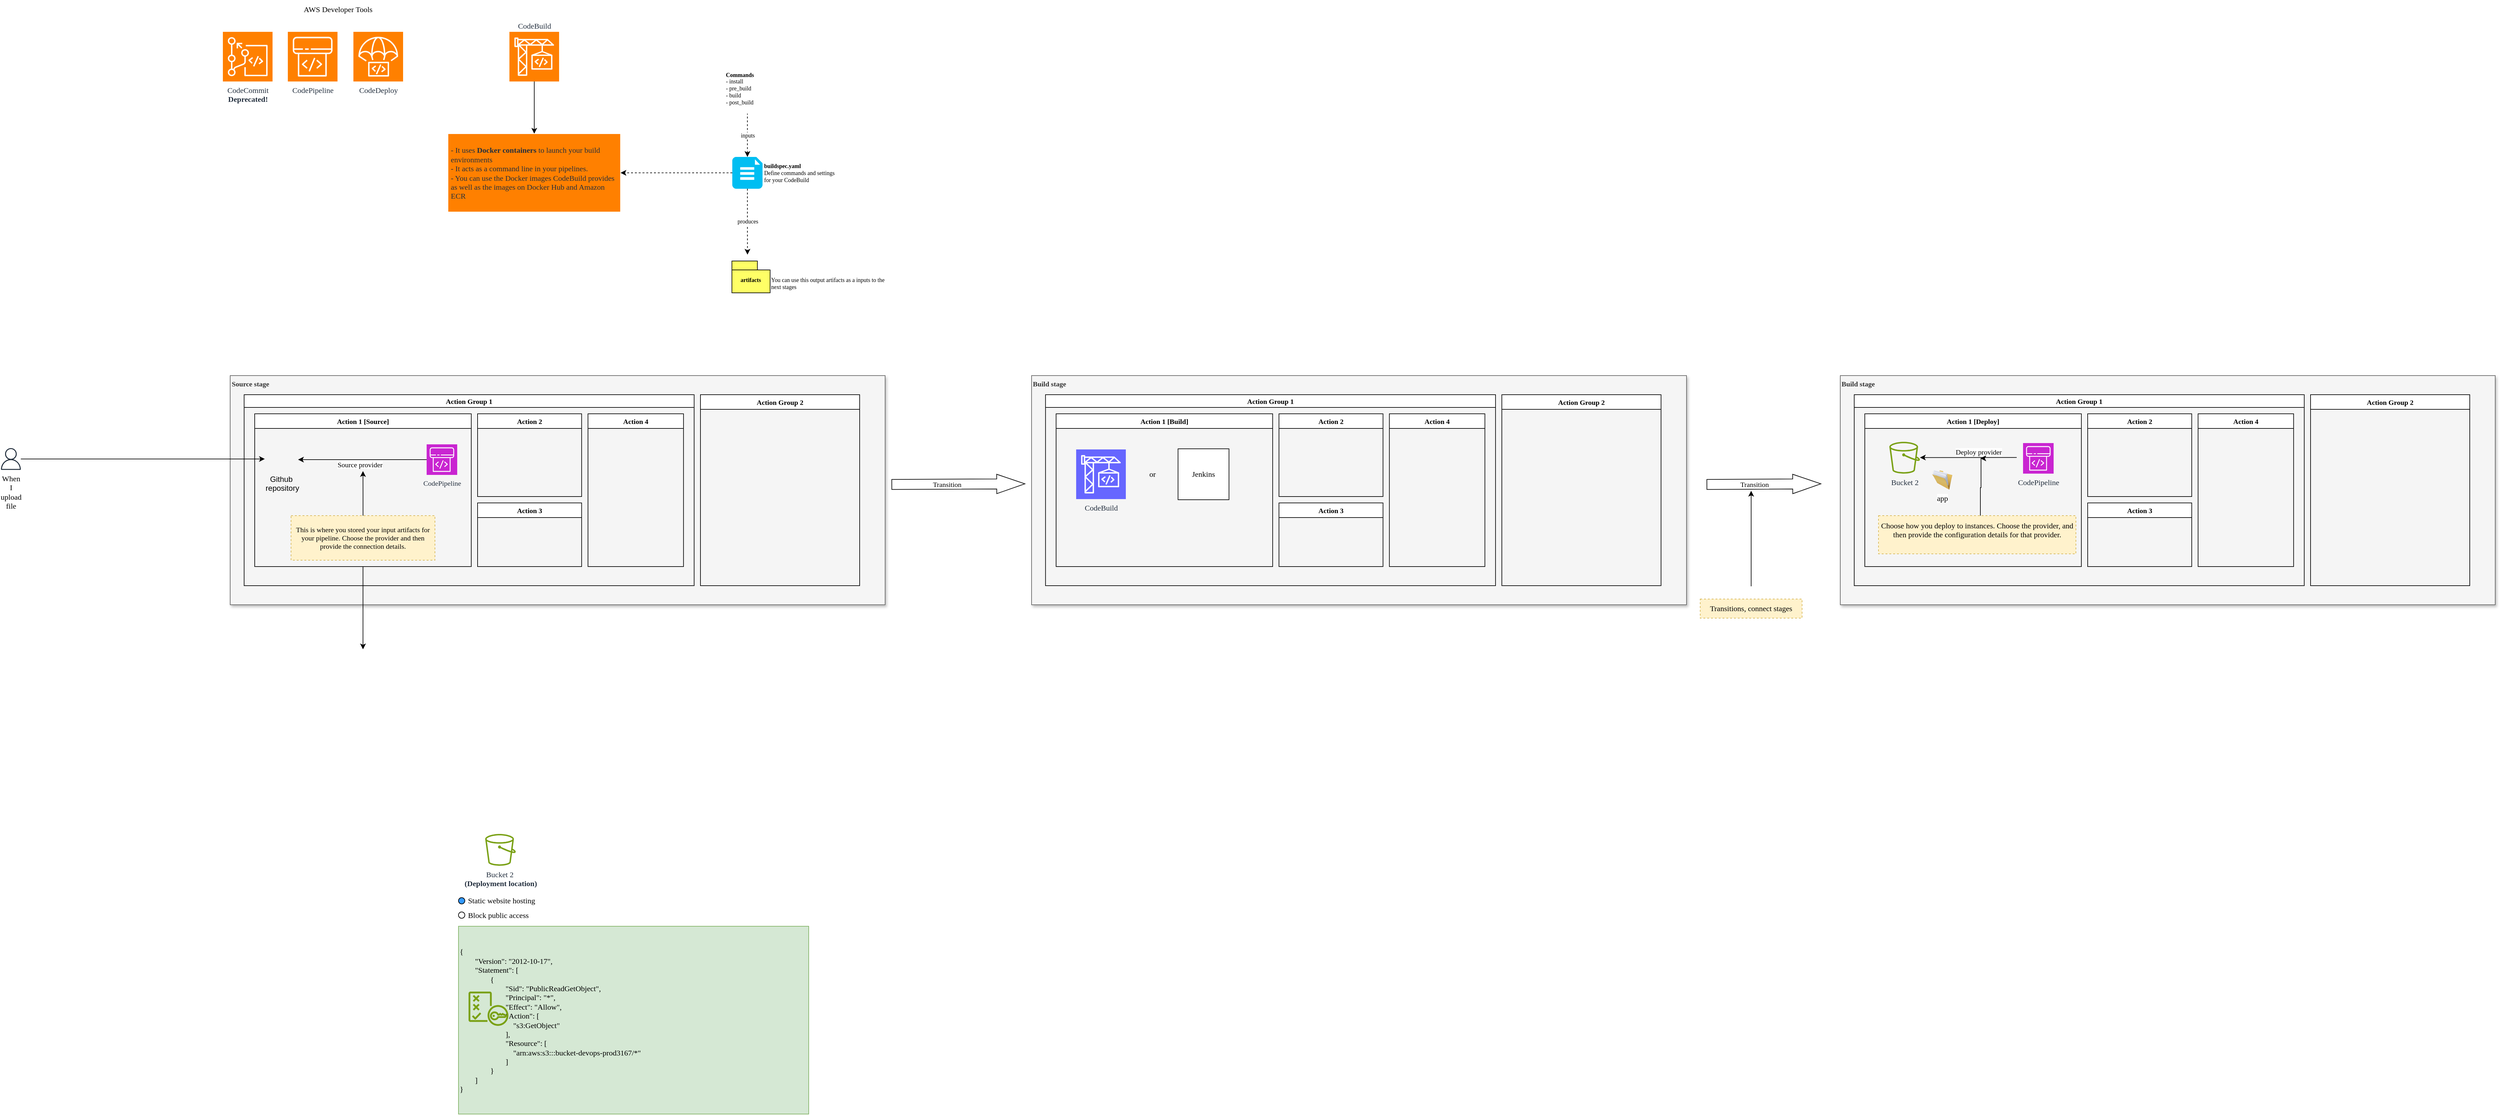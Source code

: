 <mxfile version="24.7.13">
  <diagram name="Page-1" id="1NvH-y7TEMCyPQ8jifrG">
    <mxGraphModel dx="1895" dy="2133" grid="1" gridSize="10" guides="1" tooltips="1" connect="1" arrows="1" fold="1" page="1" pageScale="1" pageWidth="850" pageHeight="1100" math="0" shadow="0">
      <root>
        <mxCell id="0" />
        <mxCell id="1" parent="0" />
        <mxCell id="BULDakXjqyvBfwC28KaT-1" value="&lt;b style=&quot;font-size: 11px;&quot;&gt;Source stage&lt;/b&gt;" style="rounded=0;whiteSpace=wrap;html=1;fillColor=#f5f5f5;verticalAlign=top;align=left;shadow=1;fontColor=#333333;strokeColor=#666666;fontFamily=Roboto Mono;fontSource=https%3A%2F%2Ffonts.googleapis.com%2Fcss%3Ffamily%3DRoboto%2BMono;fontSize=11;" vertex="1" parent="1">
          <mxGeometry x="211.5" y="-370" width="1028.5" height="360" as="geometry" />
        </mxCell>
        <mxCell id="BULDakXjqyvBfwC28KaT-3" value="Bucket 2&amp;nbsp;&lt;div&gt;&lt;b&gt;(Deployment location)&lt;/b&gt;&lt;/div&gt;" style="sketch=0;outlineConnect=0;fontColor=#232F3E;gradientColor=none;fillColor=#7AA116;strokeColor=none;dashed=0;verticalLabelPosition=bottom;verticalAlign=top;align=center;html=1;fontSize=12;fontStyle=0;aspect=fixed;pointerEvents=1;shape=mxgraph.aws4.bucket;fontFamily=Roboto Mono;fontSource=https%3A%2F%2Ffonts.googleapis.com%2Fcss%3Ffamily%3DRoboto%2BMono;" vertex="1" parent="1">
          <mxGeometry x="611.92" y="350" width="48.08" height="50" as="geometry" />
        </mxCell>
        <mxCell id="BULDakXjqyvBfwC28KaT-4" value="" style="group;fontFamily=Roboto Mono;fontSource=https%3A%2F%2Ffonts.googleapis.com%2Fcss%3Ffamily%3DRoboto%2BMono;" vertex="1" connectable="0" parent="1">
          <mxGeometry x="570" y="495" width="550" height="295" as="geometry" />
        </mxCell>
        <mxCell id="BULDakXjqyvBfwC28KaT-5" value="&lt;div&gt;{&lt;/div&gt;&lt;div&gt;&lt;span style=&quot;white-space: normal;&quot;&gt;&lt;span style=&quot;white-space:pre&quot;&gt;&#x9;&lt;/span&gt;&quot;Version&quot;: &quot;2012-10-17&quot;,&lt;/span&gt;&lt;/div&gt;&lt;div&gt;&lt;span style=&quot;white-space: normal;&quot;&gt;&lt;span style=&quot;white-space:pre&quot;&gt;&#x9;&lt;/span&gt;&quot;Statement&quot;: [&lt;/span&gt;&lt;/div&gt;&lt;div&gt;&lt;span style=&quot;white-space: normal;&quot;&gt;&lt;span style=&quot;white-space:pre&quot;&gt;&#x9;&#x9;&lt;/span&gt;{&lt;/span&gt;&lt;/div&gt;&lt;div&gt;&lt;span style=&quot;white-space: normal;&quot;&gt;&lt;span style=&quot;white-space:pre&quot;&gt;&#x9;&#x9;&#x9;&lt;/span&gt;&quot;Sid&quot;: &quot;PublicReadGetObject&quot;,&lt;/span&gt;&lt;/div&gt;&lt;div&gt;&lt;span style=&quot;white-space: normal;&quot;&gt;&lt;span style=&quot;white-space:pre&quot;&gt;&#x9;&#x9;&#x9;&lt;/span&gt;&quot;Principal&quot;: &quot;*&quot;,&lt;/span&gt;&lt;/div&gt;&lt;div&gt;&lt;span style=&quot;white-space: normal;&quot;&gt;&lt;span style=&quot;white-space:pre&quot;&gt;&#x9;&#x9;&#x9;&lt;/span&gt;&quot;Effect&quot;: &quot;Allow&quot;,&lt;/span&gt;&lt;/div&gt;&lt;div&gt;&lt;span style=&quot;white-space: normal;&quot;&gt;&lt;span style=&quot;white-space:pre&quot;&gt;&#x9;&#x9;&#x9;&lt;/span&gt;&quot;Action&quot;: [&lt;/span&gt;&lt;/div&gt;&lt;div&gt;&lt;span style=&quot;white-space: normal;&quot;&gt;&lt;span style=&quot;white-space:pre&quot;&gt;&#x9;&#x9;&#x9;&lt;/span&gt;&amp;nbsp; &amp;nbsp; &quot;s3:GetObject&quot;&lt;/span&gt;&lt;/div&gt;&lt;div&gt;&lt;span style=&quot;white-space: normal;&quot;&gt;&lt;span style=&quot;white-space:pre&quot;&gt;&#x9;&#x9;&#x9;&lt;/span&gt;],&lt;/span&gt;&lt;/div&gt;&lt;div&gt;&lt;span style=&quot;white-space: normal;&quot;&gt;&lt;span style=&quot;white-space:pre&quot;&gt;&#x9;&#x9;&#x9;&lt;/span&gt;&quot;Resource&quot;: [&lt;/span&gt;&lt;/div&gt;&lt;div&gt;&lt;span style=&quot;white-space: normal;&quot;&gt;&lt;span style=&quot;white-space:pre&quot;&gt;&#x9;&#x9;&#x9;&lt;/span&gt;&amp;nbsp; &amp;nbsp; &quot;arn:aws:s3:::bucket-devops-prod3167/*&quot;&lt;/span&gt;&lt;/div&gt;&lt;div&gt;&lt;span style=&quot;white-space: normal;&quot;&gt;&lt;span style=&quot;white-space:pre&quot;&gt;&#x9;&#x9;&#x9;&lt;/span&gt;]&lt;/span&gt;&lt;/div&gt;&lt;div&gt;&lt;span style=&quot;white-space: normal;&quot;&gt;&lt;span style=&quot;white-space:pre&quot;&gt;&#x9;&#x9;&lt;/span&gt;}&lt;/span&gt;&lt;/div&gt;&lt;div&gt;&lt;span style=&quot;white-space: normal;&quot;&gt;&lt;span style=&quot;white-space:pre&quot;&gt;&#x9;&lt;/span&gt;]&lt;/span&gt;&lt;/div&gt;&lt;div&gt;}&lt;/div&gt;" style="text;html=1;align=left;verticalAlign=middle;whiteSpace=wrap;rounded=0;fillColor=#d5e8d4;strokeColor=#82b366;fontFamily=Roboto Mono;fontSource=https%3A%2F%2Ffonts.googleapis.com%2Fcss%3Ffamily%3DRoboto%2BMono;" vertex="1" parent="BULDakXjqyvBfwC28KaT-4">
          <mxGeometry width="550" height="295" as="geometry" />
        </mxCell>
        <mxCell id="BULDakXjqyvBfwC28KaT-6" value="" style="sketch=0;outlineConnect=0;fontColor=#232F3E;gradientColor=none;fillColor=#7AA116;strokeColor=none;dashed=0;verticalLabelPosition=bottom;verticalAlign=top;align=center;html=1;fontSize=12;fontStyle=0;aspect=fixed;pointerEvents=1;shape=mxgraph.aws4.policy;fontFamily=Roboto Mono;fontSource=https%3A%2F%2Ffonts.googleapis.com%2Fcss%3Ffamily%3DRoboto%2BMono;" vertex="1" parent="BULDakXjqyvBfwC28KaT-4">
          <mxGeometry x="15.714" y="102.609" width="62.777" height="53.92" as="geometry" />
        </mxCell>
        <mxCell id="BULDakXjqyvBfwC28KaT-7" value="&lt;div&gt;&lt;br&gt;&lt;/div&gt;&lt;div&gt;Static website hosting&lt;/div&gt;&lt;div&gt;&lt;br&gt;&lt;/div&gt;" style="html=1;shadow=0;dashed=0;shape=mxgraph.bootstrap.radioButton2;labelPosition=right;verticalLabelPosition=middle;align=left;verticalAlign=middle;gradientColor=none;fillColor=#3399FF;checked=0;spacing=5;checkedFill=#0085FC;checkedStroke=#ffffff;fontFamily=Roboto Mono;fontSource=https%3A%2F%2Ffonts.googleapis.com%2Fcss%3Ffamily%3DRoboto%2BMono;" vertex="1" parent="1">
          <mxGeometry x="570" y="450" width="10" height="10" as="geometry" />
        </mxCell>
        <mxCell id="BULDakXjqyvBfwC28KaT-8" value="&lt;div&gt;&lt;br&gt;&lt;/div&gt;&lt;div&gt;&lt;div&gt;Block public&amp;nbsp;&lt;span style=&quot;background-color: initial;&quot;&gt;access&lt;/span&gt;&lt;/div&gt;&lt;/div&gt;&lt;div&gt;&lt;br&gt;&lt;/div&gt;" style="html=1;shadow=0;dashed=0;shape=mxgraph.bootstrap.radioButton2;labelPosition=right;verticalLabelPosition=middle;align=left;verticalAlign=middle;gradientColor=none;fillColor=#FFFFFF;checked=0;spacing=5;checkedFill=#0085FC;checkedStroke=#ffffff;fontFamily=Roboto Mono;fontSource=https%3A%2F%2Ffonts.googleapis.com%2Fcss%3Ffamily%3DRoboto%2BMono;" vertex="1" parent="1">
          <mxGeometry x="570" y="472.5" width="10" height="10" as="geometry" />
        </mxCell>
        <mxCell id="BULDakXjqyvBfwC28KaT-10" value="Transition" style="shape=flexArrow;endArrow=classic;html=1;rounded=0;endWidth=13.684;endSize=14.414;width=15.789;fontFamily=Roboto Mono;fontSource=https%3A%2F%2Ffonts.googleapis.com%2Fcss%3Ffamily%3DRoboto%2BMono;" edge="1" parent="1">
          <mxGeometry x="-0.167" width="50" height="50" relative="1" as="geometry">
            <mxPoint x="2530" y="-199" as="sourcePoint" />
            <mxPoint x="2710" y="-200" as="targetPoint" />
            <mxPoint as="offset" />
          </mxGeometry>
        </mxCell>
        <mxCell id="BULDakXjqyvBfwC28KaT-11" style="edgeStyle=orthogonalEdgeStyle;rounded=0;orthogonalLoop=1;jettySize=auto;html=1;fontFamily=Roboto Mono;fontSource=https%3A%2F%2Ffonts.googleapis.com%2Fcss%3Ffamily%3DRoboto%2BMono;" edge="1" parent="1">
          <mxGeometry relative="1" as="geometry">
            <mxPoint x="2600" y="-189" as="targetPoint" />
            <mxPoint x="2600" y="-39" as="sourcePoint" />
          </mxGeometry>
        </mxCell>
        <mxCell id="BULDakXjqyvBfwC28KaT-12" value="&lt;div&gt;Transitions, connect stages&lt;/div&gt;" style="text;html=1;align=center;verticalAlign=middle;whiteSpace=wrap;rounded=0;strokeColor=#d6b656;dashed=1;fillColor=#fff2cc;fontFamily=Roboto Mono;fontSource=https%3A%2F%2Ffonts.googleapis.com%2Fcss%3Ffamily%3DRoboto%2BMono;" vertex="1" parent="1">
          <mxGeometry x="2520" y="-19" width="160" height="30" as="geometry" />
        </mxCell>
        <mxCell id="BULDakXjqyvBfwC28KaT-13" style="edgeStyle=orthogonalEdgeStyle;rounded=0;orthogonalLoop=1;jettySize=auto;html=1;fontFamily=Roboto Mono;fontSource=https%3A%2F%2Ffonts.googleapis.com%2Fcss%3Ffamily%3DRoboto%2BMono;" edge="1" parent="1" source="BULDakXjqyvBfwC28KaT-14">
          <mxGeometry relative="1" as="geometry">
            <mxPoint x="265.886" y="-239.043" as="targetPoint" />
          </mxGeometry>
        </mxCell>
        <mxCell id="BULDakXjqyvBfwC28KaT-14" value="&lt;span style=&quot;color: rgb(0, 0, 0); text-wrap: wrap;&quot;&gt;When I upload file&lt;/span&gt;" style="sketch=0;outlineConnect=0;fontColor=#232F3E;gradientColor=none;fillColor=#232F3D;strokeColor=none;dashed=0;verticalLabelPosition=bottom;verticalAlign=top;align=center;html=1;fontSize=12;fontStyle=0;aspect=fixed;pointerEvents=1;shape=mxgraph.aws4.user;fontFamily=Roboto Mono;fontSource=https%3A%2F%2Ffonts.googleapis.com%2Fcss%3Ffamily%3DRoboto%2BMono;" vertex="1" parent="1">
          <mxGeometry x="-150" y="-256.12" width="34.25" height="34.25" as="geometry" />
        </mxCell>
        <mxCell id="BULDakXjqyvBfwC28KaT-15" value="Transition" style="shape=flexArrow;endArrow=classic;html=1;rounded=0;endWidth=13.684;endSize=14.414;width=15.789;fontFamily=Roboto Mono;fontSource=https%3A%2F%2Ffonts.googleapis.com%2Fcss%3Ffamily%3DRoboto%2BMono;" edge="1" parent="1">
          <mxGeometry x="-0.167" width="50" height="50" relative="1" as="geometry">
            <mxPoint x="1250" y="-199" as="sourcePoint" />
            <mxPoint x="1460" y="-200" as="targetPoint" />
            <mxPoint as="offset" />
          </mxGeometry>
        </mxCell>
        <mxCell id="BULDakXjqyvBfwC28KaT-19" value="Action Group 1" style="swimlane;startSize=20;fontFamily=Roboto Mono;fontSource=https%3A%2F%2Ffonts.googleapis.com%2Fcss%3Ffamily%3DRoboto%2BMono;fontSize=11;" vertex="1" parent="1">
          <mxGeometry x="233.38" y="-340" width="706.7" height="300" as="geometry">
            <mxRectangle x="340" y="-110" width="50" height="40" as="alternateBounds" />
          </mxGeometry>
        </mxCell>
        <mxCell id="BULDakXjqyvBfwC28KaT-76" style="edgeStyle=orthogonalEdgeStyle;rounded=0;orthogonalLoop=1;jettySize=auto;html=1;" edge="1" parent="BULDakXjqyvBfwC28KaT-19" source="BULDakXjqyvBfwC28KaT-20">
          <mxGeometry relative="1" as="geometry">
            <mxPoint x="186.66" y="400" as="targetPoint" />
          </mxGeometry>
        </mxCell>
        <mxCell id="BULDakXjqyvBfwC28KaT-20" value="Action 1 [Source]" style="swimlane;startSize=23;fontFamily=Roboto Mono;fontSource=https%3A%2F%2Ffonts.googleapis.com%2Fcss%3Ffamily%3DRoboto%2BMono;fontSize=11;" vertex="1" parent="BULDakXjqyvBfwC28KaT-19">
          <mxGeometry x="16.62" y="30" width="340.08" height="240" as="geometry">
            <mxRectangle x="-170" y="-320" width="70" height="30" as="alternateBounds" />
          </mxGeometry>
        </mxCell>
        <mxCell id="BULDakXjqyvBfwC28KaT-22" value="CodePipeline" style="sketch=0;points=[[0,0,0],[0.25,0,0],[0.5,0,0],[0.75,0,0],[1,0,0],[0,1,0],[0.25,1,0],[0.5,1,0],[0.75,1,0],[1,1,0],[0,0.25,0],[0,0.5,0],[0,0.75,0],[1,0.25,0],[1,0.5,0],[1,0.75,0]];outlineConnect=0;fontColor=#232F3E;fillColor=#C925D1;strokeColor=#ffffff;dashed=0;verticalLabelPosition=bottom;verticalAlign=top;align=center;html=1;fontSize=11;fontStyle=0;aspect=fixed;shape=mxgraph.aws4.resourceIcon;resIcon=mxgraph.aws4.codepipeline;fontFamily=Roboto Mono;fontSource=https%3A%2F%2Ffonts.googleapis.com%2Fcss%3Ffamily%3DRoboto%2BMono;" vertex="1" parent="BULDakXjqyvBfwC28KaT-20">
          <mxGeometry x="270" y="48" width="48" height="48" as="geometry" />
        </mxCell>
        <mxCell id="BULDakXjqyvBfwC28KaT-23" value="Source provider" style="edgeStyle=orthogonalEdgeStyle;rounded=0;orthogonalLoop=1;jettySize=auto;html=1;exitX=0;exitY=0.5;exitDx=0;exitDy=0;exitPerimeter=0;fontFamily=Roboto Mono;fontSource=https%3A%2F%2Ffonts.googleapis.com%2Fcss%3Ffamily%3DRoboto%2BMono;fontSize=11;" edge="1" parent="BULDakXjqyvBfwC28KaT-20" source="BULDakXjqyvBfwC28KaT-22">
          <mxGeometry x="0.035" y="7" relative="1" as="geometry">
            <mxPoint x="68.08" y="72" as="targetPoint" />
            <mxPoint x="258.08" y="72" as="sourcePoint" />
            <mxPoint y="1" as="offset" />
          </mxGeometry>
        </mxCell>
        <mxCell id="BULDakXjqyvBfwC28KaT-24" style="edgeStyle=orthogonalEdgeStyle;rounded=0;orthogonalLoop=1;jettySize=auto;html=1;fontFamily=Roboto Mono;fontSource=https%3A%2F%2Ffonts.googleapis.com%2Fcss%3Ffamily%3DRoboto%2BMono;fontSize=11;" edge="1" parent="BULDakXjqyvBfwC28KaT-20" source="BULDakXjqyvBfwC28KaT-25">
          <mxGeometry relative="1" as="geometry">
            <mxPoint x="170" y="90" as="targetPoint" />
          </mxGeometry>
        </mxCell>
        <mxCell id="BULDakXjqyvBfwC28KaT-25" value="This is where you stored your input artifacts for your pipeline. Choose the provider and then provide the connection details." style="text;html=1;align=center;verticalAlign=middle;whiteSpace=wrap;rounded=0;strokeColor=#d6b656;dashed=1;fillColor=#fff2cc;fontFamily=Roboto Mono;fontSource=https%3A%2F%2Ffonts.googleapis.com%2Fcss%3Ffamily%3DRoboto%2BMono;fontSize=11;" vertex="1" parent="BULDakXjqyvBfwC28KaT-20">
          <mxGeometry x="57.06" y="160" width="225.96" height="70" as="geometry" />
        </mxCell>
        <mxCell id="BULDakXjqyvBfwC28KaT-26" value="Action 2" style="swimlane;startSize=23;fontFamily=Roboto Mono;fontSource=https%3A%2F%2Ffonts.googleapis.com%2Fcss%3Ffamily%3DRoboto%2BMono;fontSize=11;" vertex="1" parent="BULDakXjqyvBfwC28KaT-19">
          <mxGeometry x="366.62" y="30" width="163.38" height="130" as="geometry">
            <mxRectangle x="-170" y="-320" width="70" height="30" as="alternateBounds" />
          </mxGeometry>
        </mxCell>
        <mxCell id="BULDakXjqyvBfwC28KaT-27" value="Action 3" style="swimlane;startSize=23;fontFamily=Roboto Mono;fontSource=https%3A%2F%2Ffonts.googleapis.com%2Fcss%3Ffamily%3DRoboto%2BMono;fontSize=11;" vertex="1" parent="BULDakXjqyvBfwC28KaT-19">
          <mxGeometry x="366.62" y="170" width="163.38" height="100" as="geometry">
            <mxRectangle x="-170" y="-320" width="70" height="30" as="alternateBounds" />
          </mxGeometry>
        </mxCell>
        <mxCell id="BULDakXjqyvBfwC28KaT-28" value="Action 4" style="swimlane;startSize=23;fontFamily=Roboto Mono;fontSource=https%3A%2F%2Ffonts.googleapis.com%2Fcss%3Ffamily%3DRoboto%2BMono;fontSize=11;" vertex="1" parent="BULDakXjqyvBfwC28KaT-19">
          <mxGeometry x="540" y="30" width="150" height="240" as="geometry">
            <mxRectangle x="-170" y="-320" width="70" height="30" as="alternateBounds" />
          </mxGeometry>
        </mxCell>
        <mxCell id="BULDakXjqyvBfwC28KaT-29" value="Action Group 2" style="swimlane;startSize=23;fontFamily=Roboto Mono;fontSource=https%3A%2F%2Ffonts.googleapis.com%2Fcss%3Ffamily%3DRoboto%2BMono;fontSize=11;" vertex="1" parent="1">
          <mxGeometry x="950" y="-340" width="250" height="300" as="geometry" />
        </mxCell>
        <mxCell id="BULDakXjqyvBfwC28KaT-30" value="&lt;b style=&quot;font-size: 11px;&quot;&gt;Build stage&lt;/b&gt;" style="rounded=0;whiteSpace=wrap;html=1;fillColor=#f5f5f5;verticalAlign=top;align=left;shadow=1;fontColor=#333333;strokeColor=#666666;fontFamily=Roboto Mono;fontSource=https%3A%2F%2Ffonts.googleapis.com%2Fcss%3Ffamily%3DRoboto%2BMono;fontSize=11;" vertex="1" parent="1">
          <mxGeometry x="1470" y="-370" width="1028.5" height="360" as="geometry" />
        </mxCell>
        <mxCell id="BULDakXjqyvBfwC28KaT-31" value="Action Group 1" style="swimlane;startSize=20;fontFamily=Roboto Mono;fontSource=https%3A%2F%2Ffonts.googleapis.com%2Fcss%3Ffamily%3DRoboto%2BMono;fontSize=11;" vertex="1" parent="1">
          <mxGeometry x="1491.88" y="-340" width="706.7" height="300" as="geometry">
            <mxRectangle x="340" y="-110" width="50" height="40" as="alternateBounds" />
          </mxGeometry>
        </mxCell>
        <mxCell id="BULDakXjqyvBfwC28KaT-32" value="Action 1 [Build]" style="swimlane;startSize=23;fontFamily=Roboto Mono;fontSource=https%3A%2F%2Ffonts.googleapis.com%2Fcss%3Ffamily%3DRoboto%2BMono;fontSize=11;" vertex="1" parent="BULDakXjqyvBfwC28KaT-31">
          <mxGeometry x="16.62" y="30" width="340.08" height="240" as="geometry">
            <mxRectangle x="-170" y="-320" width="70" height="30" as="alternateBounds" />
          </mxGeometry>
        </mxCell>
        <mxCell id="BULDakXjqyvBfwC28KaT-33" value="CodeBuild" style="sketch=0;points=[[0,0,0],[0.25,0,0],[0.5,0,0],[0.75,0,0],[1,0,0],[0,1,0],[0.25,1,0],[0.5,1,0],[0.75,1,0],[1,1,0],[0,0.25,0],[0,0.5,0],[0,0.75,0],[1,0.25,0],[1,0.5,0],[1,0.75,0]];outlineConnect=0;fontColor=#232F3E;fillColor=#6666FF;strokeColor=#ffffff;dashed=0;verticalLabelPosition=bottom;verticalAlign=top;align=center;html=1;fontSize=12;fontStyle=0;aspect=fixed;shape=mxgraph.aws4.resourceIcon;resIcon=mxgraph.aws4.codebuild;fontFamily=Roboto Mono;fontSource=https%3A%2F%2Ffonts.googleapis.com%2Fcss%3Ffamily%3DRoboto%2BMono;" vertex="1" parent="BULDakXjqyvBfwC28KaT-32">
          <mxGeometry x="31.5" y="56" width="78" height="78" as="geometry" />
        </mxCell>
        <mxCell id="BULDakXjqyvBfwC28KaT-34" value="or" style="text;html=1;align=center;verticalAlign=middle;whiteSpace=wrap;rounded=0;fontFamily=Roboto Mono;fontSource=https%3A%2F%2Ffonts.googleapis.com%2Fcss%3Ffamily%3DRoboto%2BMono;" vertex="1" parent="BULDakXjqyvBfwC28KaT-32">
          <mxGeometry x="121.5" y="80" width="60" height="30" as="geometry" />
        </mxCell>
        <mxCell id="BULDakXjqyvBfwC28KaT-35" value="Jenkins" style="whiteSpace=wrap;html=1;aspect=fixed;fontFamily=Roboto Mono;fontSource=https%3A%2F%2Ffonts.googleapis.com%2Fcss%3Ffamily%3DRoboto%2BMono;" vertex="1" parent="BULDakXjqyvBfwC28KaT-32">
          <mxGeometry x="191.5" y="55" width="80" height="80" as="geometry" />
        </mxCell>
        <mxCell id="BULDakXjqyvBfwC28KaT-36" value="Action 2" style="swimlane;startSize=23;fontFamily=Roboto Mono;fontSource=https%3A%2F%2Ffonts.googleapis.com%2Fcss%3Ffamily%3DRoboto%2BMono;fontSize=11;" vertex="1" parent="BULDakXjqyvBfwC28KaT-31">
          <mxGeometry x="366.62" y="30" width="163.38" height="130" as="geometry">
            <mxRectangle x="-170" y="-320" width="70" height="30" as="alternateBounds" />
          </mxGeometry>
        </mxCell>
        <mxCell id="BULDakXjqyvBfwC28KaT-37" value="Action 3" style="swimlane;startSize=23;fontFamily=Roboto Mono;fontSource=https%3A%2F%2Ffonts.googleapis.com%2Fcss%3Ffamily%3DRoboto%2BMono;fontSize=11;" vertex="1" parent="BULDakXjqyvBfwC28KaT-31">
          <mxGeometry x="366.62" y="170" width="163.38" height="100" as="geometry">
            <mxRectangle x="-170" y="-320" width="70" height="30" as="alternateBounds" />
          </mxGeometry>
        </mxCell>
        <mxCell id="BULDakXjqyvBfwC28KaT-38" value="Action 4" style="swimlane;startSize=23;fontFamily=Roboto Mono;fontSource=https%3A%2F%2Ffonts.googleapis.com%2Fcss%3Ffamily%3DRoboto%2BMono;fontSize=11;" vertex="1" parent="BULDakXjqyvBfwC28KaT-31">
          <mxGeometry x="540" y="30" width="150" height="240" as="geometry">
            <mxRectangle x="-170" y="-320" width="70" height="30" as="alternateBounds" />
          </mxGeometry>
        </mxCell>
        <mxCell id="BULDakXjqyvBfwC28KaT-39" value="Action Group 2" style="swimlane;startSize=23;fontFamily=Roboto Mono;fontSource=https%3A%2F%2Ffonts.googleapis.com%2Fcss%3Ffamily%3DRoboto%2BMono;fontSize=11;" vertex="1" parent="1">
          <mxGeometry x="2208.5" y="-340" width="250" height="300" as="geometry" />
        </mxCell>
        <mxCell id="BULDakXjqyvBfwC28KaT-40" value="&lt;b style=&quot;font-size: 11px;&quot;&gt;Build stage&lt;/b&gt;" style="rounded=0;whiteSpace=wrap;html=1;fillColor=#f5f5f5;verticalAlign=top;align=left;shadow=1;fontColor=#333333;strokeColor=#666666;fontFamily=Roboto Mono;fontSource=https%3A%2F%2Ffonts.googleapis.com%2Fcss%3Ffamily%3DRoboto%2BMono;fontSize=11;" vertex="1" parent="1">
          <mxGeometry x="2740" y="-370" width="1028.5" height="360" as="geometry" />
        </mxCell>
        <mxCell id="BULDakXjqyvBfwC28KaT-41" value="Action Group 1" style="swimlane;startSize=20;fontFamily=Roboto Mono;fontSource=https%3A%2F%2Ffonts.googleapis.com%2Fcss%3Ffamily%3DRoboto%2BMono;fontSize=11;" vertex="1" parent="1">
          <mxGeometry x="2761.88" y="-340" width="706.7" height="300" as="geometry">
            <mxRectangle x="2761.88" y="-340" width="50" height="40" as="alternateBounds" />
          </mxGeometry>
        </mxCell>
        <mxCell id="BULDakXjqyvBfwC28KaT-42" value="Action 1 [Deploy]" style="swimlane;startSize=23;fontFamily=Roboto Mono;fontSource=https%3A%2F%2Ffonts.googleapis.com%2Fcss%3Ffamily%3DRoboto%2BMono;fontSize=11;" vertex="1" parent="BULDakXjqyvBfwC28KaT-41">
          <mxGeometry x="16.62" y="30" width="340.08" height="240" as="geometry">
            <mxRectangle x="16.62" y="30" width="70" height="30" as="alternateBounds" />
          </mxGeometry>
        </mxCell>
        <mxCell id="BULDakXjqyvBfwC28KaT-43" value="Action 2" style="swimlane;startSize=23;fontFamily=Roboto Mono;fontSource=https%3A%2F%2Ffonts.googleapis.com%2Fcss%3Ffamily%3DRoboto%2BMono;fontSize=11;" vertex="1" parent="BULDakXjqyvBfwC28KaT-41">
          <mxGeometry x="366.62" y="30" width="163.38" height="130" as="geometry">
            <mxRectangle x="-170" y="-320" width="70" height="30" as="alternateBounds" />
          </mxGeometry>
        </mxCell>
        <mxCell id="BULDakXjqyvBfwC28KaT-44" value="Action 3" style="swimlane;startSize=23;fontFamily=Roboto Mono;fontSource=https%3A%2F%2Ffonts.googleapis.com%2Fcss%3Ffamily%3DRoboto%2BMono;fontSize=11;" vertex="1" parent="BULDakXjqyvBfwC28KaT-41">
          <mxGeometry x="366.62" y="170" width="163.38" height="100" as="geometry">
            <mxRectangle x="-170" y="-320" width="70" height="30" as="alternateBounds" />
          </mxGeometry>
        </mxCell>
        <mxCell id="BULDakXjqyvBfwC28KaT-45" value="Action 4" style="swimlane;startSize=23;fontFamily=Roboto Mono;fontSource=https%3A%2F%2Ffonts.googleapis.com%2Fcss%3Ffamily%3DRoboto%2BMono;fontSize=11;" vertex="1" parent="BULDakXjqyvBfwC28KaT-41">
          <mxGeometry x="540" y="30" width="150" height="240" as="geometry">
            <mxRectangle x="-170" y="-320" width="70" height="30" as="alternateBounds" />
          </mxGeometry>
        </mxCell>
        <mxCell id="BULDakXjqyvBfwC28KaT-46" value="Action Group 2" style="swimlane;startSize=23;fontFamily=Roboto Mono;fontSource=https%3A%2F%2Ffonts.googleapis.com%2Fcss%3Ffamily%3DRoboto%2BMono;fontSize=11;" vertex="1" parent="1">
          <mxGeometry x="3478.5" y="-340" width="250" height="300" as="geometry" />
        </mxCell>
        <mxCell id="BULDakXjqyvBfwC28KaT-47" value="Deploy provider" style="edgeStyle=orthogonalEdgeStyle;rounded=0;orthogonalLoop=1;jettySize=auto;html=1;fontFamily=Roboto Mono;fontSource=https%3A%2F%2Ffonts.googleapis.com%2Fcss%3Ffamily%3DRoboto%2BMono;" edge="1" parent="1">
          <mxGeometry x="-0.21" y="-9" relative="1" as="geometry">
            <mxPoint x="3017.01" y="-241.34" as="sourcePoint" />
            <mxPoint x="2865.084" y="-241.306" as="targetPoint" />
            <mxPoint as="offset" />
          </mxGeometry>
        </mxCell>
        <mxCell id="BULDakXjqyvBfwC28KaT-48" value="CodePipeline" style="sketch=0;points=[[0,0,0],[0.25,0,0],[0.5,0,0],[0.75,0,0],[1,0,0],[0,1,0],[0.25,1,0],[0.5,1,0],[0.75,1,0],[1,1,0],[0,0.25,0],[0,0.5,0],[0,0.75,0],[1,0.25,0],[1,0.5,0],[1,0.75,0]];outlineConnect=0;fontColor=#232F3E;fillColor=#C925D1;strokeColor=#ffffff;dashed=0;verticalLabelPosition=bottom;verticalAlign=top;align=center;html=1;fontSize=12;fontStyle=0;aspect=fixed;shape=mxgraph.aws4.resourceIcon;resIcon=mxgraph.aws4.codepipeline;fontFamily=Roboto Mono;fontSource=https%3A%2F%2Ffonts.googleapis.com%2Fcss%3Ffamily%3DRoboto%2BMono;" vertex="1" parent="1">
          <mxGeometry x="3027" y="-264" width="48" height="48" as="geometry" />
        </mxCell>
        <mxCell id="BULDakXjqyvBfwC28KaT-49" style="edgeStyle=orthogonalEdgeStyle;rounded=0;orthogonalLoop=1;jettySize=auto;html=1;fontFamily=Roboto Mono;fontSource=https%3A%2F%2Ffonts.googleapis.com%2Fcss%3Ffamily%3DRoboto%2BMono;" edge="1" parent="1" source="BULDakXjqyvBfwC28KaT-50">
          <mxGeometry relative="1" as="geometry">
            <mxPoint x="2960" y="-240" as="targetPoint" />
            <Array as="points">
              <mxPoint x="2960" y="-194" />
              <mxPoint x="2961" y="-194" />
              <mxPoint x="2961" y="-240" />
            </Array>
          </mxGeometry>
        </mxCell>
        <mxCell id="BULDakXjqyvBfwC28KaT-50" value="&lt;div&gt;Choose how you deploy to instances. Choose the provider, and then provide the configuration details for that provider.&lt;/div&gt;&lt;div&gt;&lt;br&gt;&lt;/div&gt;" style="text;html=1;align=center;verticalAlign=middle;whiteSpace=wrap;rounded=0;strokeColor=#d6b656;dashed=1;fillColor=#fff2cc;fontFamily=Roboto Mono;fontSource=https%3A%2F%2Ffonts.googleapis.com%2Fcss%3Ffamily%3DRoboto%2BMono;" vertex="1" parent="1">
          <mxGeometry x="2800" y="-150" width="310" height="60" as="geometry" />
        </mxCell>
        <mxCell id="BULDakXjqyvBfwC28KaT-51" value="app" style="image;html=1;image=img/lib/clip_art/general/Full_Folder_128x128.png;fontFamily=Roboto Mono;fontSource=https%3A%2F%2Ffonts.googleapis.com%2Fcss%3Ffamily%3DRoboto%2BMono;" vertex="1" parent="1">
          <mxGeometry x="2880" y="-221.87" width="40" height="31" as="geometry" />
        </mxCell>
        <mxCell id="BULDakXjqyvBfwC28KaT-52" value="Bucket 2" style="sketch=0;outlineConnect=0;fontColor=#232F3E;gradientColor=none;fillColor=#7AA116;strokeColor=none;dashed=0;verticalLabelPosition=bottom;verticalAlign=top;align=center;html=1;fontSize=12;fontStyle=0;aspect=fixed;pointerEvents=1;shape=mxgraph.aws4.bucket;fontFamily=Roboto Mono;fontSource=https%3A%2F%2Ffonts.googleapis.com%2Fcss%3Ffamily%3DRoboto%2BMono;" vertex="1" parent="1">
          <mxGeometry x="2817" y="-266" width="48.08" height="50" as="geometry" />
        </mxCell>
        <mxCell id="BULDakXjqyvBfwC28KaT-61" value="" style="edgeStyle=orthogonalEdgeStyle;rounded=0;orthogonalLoop=1;jettySize=auto;html=1;" edge="1" parent="1" source="BULDakXjqyvBfwC28KaT-53" target="BULDakXjqyvBfwC28KaT-60">
          <mxGeometry relative="1" as="geometry" />
        </mxCell>
        <mxCell id="BULDakXjqyvBfwC28KaT-53" value="CodeBuild" style="sketch=0;points=[[0,0,0],[0.25,0,0],[0.5,0,0],[0.75,0,0],[1,0,0],[0,1,0],[0.25,1,0],[0.5,1,0],[0.75,1,0],[1,1,0],[0,0.25,0],[0,0.5,0],[0,0.75,0],[1,0.25,0],[1,0.5,0],[1,0.75,0]];outlineConnect=0;fontColor=#232F3E;fillColor=#FF8000;strokeColor=#ffffff;dashed=0;verticalLabelPosition=top;verticalAlign=bottom;align=center;html=1;fontSize=12;fontStyle=0;aspect=fixed;shape=mxgraph.aws4.resourceIcon;resIcon=mxgraph.aws4.codebuild;fontFamily=Roboto Mono;fontSource=https%3A%2F%2Ffonts.googleapis.com%2Fcss%3Ffamily%3DRoboto%2BMono;horizontal=1;labelPosition=center;" vertex="1" parent="1">
          <mxGeometry x="650" y="-910" width="78" height="78" as="geometry" />
        </mxCell>
        <mxCell id="BULDakXjqyvBfwC28KaT-54" value="CodeCommit&lt;div&gt;&lt;b&gt;Deprecated!&lt;/b&gt;&lt;/div&gt;" style="sketch=0;points=[[0,0,0],[0.25,0,0],[0.5,0,0],[0.75,0,0],[1,0,0],[0,1,0],[0.25,1,0],[0.5,1,0],[0.75,1,0],[1,1,0],[0,0.25,0],[0,0.5,0],[0,0.75,0],[1,0.25,0],[1,0.5,0],[1,0.75,0]];outlineConnect=0;fontColor=#232F3E;fillColor=#FF8000;strokeColor=#ffffff;dashed=0;verticalLabelPosition=bottom;verticalAlign=top;align=center;html=1;fontSize=12;fontStyle=0;aspect=fixed;shape=mxgraph.aws4.resourceIcon;resIcon=mxgraph.aws4.codecommit;fontFamily=Roboto Mono;fontSource=https%3A%2F%2Ffonts.googleapis.com%2Fcss%3Ffamily%3DRoboto%2BMono;" vertex="1" parent="1">
          <mxGeometry x="200" y="-910" width="78" height="78" as="geometry" />
        </mxCell>
        <mxCell id="BULDakXjqyvBfwC28KaT-55" value="CodeDeploy" style="sketch=0;points=[[0,0,0],[0.25,0,0],[0.5,0,0],[0.75,0,0],[1,0,0],[0,1,0],[0.25,1,0],[0.5,1,0],[0.75,1,0],[1,1,0],[0,0.25,0],[0,0.5,0],[0,0.75,0],[1,0.25,0],[1,0.5,0],[1,0.75,0]];outlineConnect=0;fontColor=#232F3E;fillColor=#FF8000;strokeColor=#ffffff;dashed=0;verticalLabelPosition=bottom;verticalAlign=top;align=center;html=1;fontSize=12;fontStyle=0;aspect=fixed;shape=mxgraph.aws4.resourceIcon;resIcon=mxgraph.aws4.codedeploy;fontFamily=Roboto Mono;fontSource=https%3A%2F%2Ffonts.googleapis.com%2Fcss%3Ffamily%3DRoboto%2BMono;" vertex="1" parent="1">
          <mxGeometry x="405" y="-910" width="78" height="78" as="geometry" />
        </mxCell>
        <mxCell id="BULDakXjqyvBfwC28KaT-56" value="CodePipeline" style="sketch=0;points=[[0,0,0],[0.25,0,0],[0.5,0,0],[0.75,0,0],[1,0,0],[0,1,0],[0.25,1,0],[0.5,1,0],[0.75,1,0],[1,1,0],[0,0.25,0],[0,0.5,0],[0,0.75,0],[1,0.25,0],[1,0.5,0],[1,0.75,0]];outlineConnect=0;fontColor=#232F3E;fillColor=#FF8000;strokeColor=#ffffff;dashed=0;verticalLabelPosition=bottom;verticalAlign=top;align=center;html=1;fontSize=12;fontStyle=0;aspect=fixed;shape=mxgraph.aws4.resourceIcon;resIcon=mxgraph.aws4.codepipeline;fontFamily=Roboto Mono;fontSource=https%3A%2F%2Ffonts.googleapis.com%2Fcss%3Ffamily%3DRoboto%2BMono;" vertex="1" parent="1">
          <mxGeometry x="302" y="-910" width="78" height="78" as="geometry" />
        </mxCell>
        <mxCell id="BULDakXjqyvBfwC28KaT-57" value="AWS Developer Tools" style="text;html=1;align=center;verticalAlign=middle;whiteSpace=wrap;rounded=0;fontFamily=Roboto Mono;fontSource=https%3A%2F%2Ffonts.googleapis.com%2Fcss%3Ffamily%3DRoboto%2BMono;" vertex="1" parent="1">
          <mxGeometry x="242" y="-960" width="278" height="30" as="geometry" />
        </mxCell>
        <mxCell id="BULDakXjqyvBfwC28KaT-60" value="&lt;div style=&quot;text-align: left;&quot;&gt;&lt;span style=&quot;background-color: initial;&quot;&gt;- It uses &lt;/span&gt;&lt;b style=&quot;background-color: initial;&quot;&gt;Docker containers &lt;/b&gt;&lt;span style=&quot;background-color: initial;&quot;&gt;to launch your build environments&lt;/span&gt;&lt;/div&gt;&lt;span style=&quot;background-color: initial;&quot;&gt;&lt;div style=&quot;text-align: left;&quot;&gt;&lt;span style=&quot;background-color: initial;&quot;&gt;- It acts as a command line in your pipelines.&lt;/span&gt;&lt;/div&gt;&lt;div style=&quot;text-align: left;&quot;&gt;&lt;span style=&quot;background-color: initial;&quot;&gt;- You can use the Docker images CodeBuild provides as well as the images on Docker Hub and Amazon ECR&amp;nbsp;&lt;/span&gt;&lt;/div&gt;&lt;/span&gt;" style="whiteSpace=wrap;html=1;fontFamily=Roboto Mono;verticalAlign=middle;fillColor=#FF8000;strokeColor=#ffffff;fontColor=#232F3E;sketch=0;dashed=0;fontStyle=0;fontSource=https%3A%2F%2Ffonts.googleapis.com%2Fcss%3Ffamily%3DRoboto%2BMono;align=center;labelPosition=center;verticalLabelPosition=middle;spacingTop=0;spacing=5;" vertex="1" parent="1">
          <mxGeometry x="553.5" y="-750" width="271" height="123" as="geometry" />
        </mxCell>
        <mxCell id="BULDakXjqyvBfwC28KaT-65" style="edgeStyle=orthogonalEdgeStyle;rounded=0;orthogonalLoop=1;jettySize=auto;html=1;entryX=1;entryY=0.5;entryDx=0;entryDy=0;dashed=1;" edge="1" parent="1" source="BULDakXjqyvBfwC28KaT-62" target="BULDakXjqyvBfwC28KaT-60">
          <mxGeometry relative="1" as="geometry" />
        </mxCell>
        <mxCell id="BULDakXjqyvBfwC28KaT-67" value="inputs" style="edgeStyle=orthogonalEdgeStyle;rounded=0;orthogonalLoop=1;jettySize=auto;html=1;dashed=1;startArrow=classic;startFill=1;endArrow=none;endFill=0;fontFamily=Roboto Mono;fontSource=https%3A%2F%2Ffonts.googleapis.com%2Fcss%3Ffamily%3DRoboto%2BMono;fontSize=9;" edge="1" parent="1" source="BULDakXjqyvBfwC28KaT-62" target="BULDakXjqyvBfwC28KaT-66">
          <mxGeometry relative="1" as="geometry" />
        </mxCell>
        <mxCell id="BULDakXjqyvBfwC28KaT-72" value="produces" style="edgeStyle=orthogonalEdgeStyle;rounded=0;orthogonalLoop=1;jettySize=auto;html=1;dashed=1;fontFamily=Roboto Mono;fontSource=https%3A%2F%2Ffonts.googleapis.com%2Fcss%3Ffamily%3DRoboto%2BMono;fontSize=9;" edge="1" parent="1" source="BULDakXjqyvBfwC28KaT-62">
          <mxGeometry relative="1" as="geometry">
            <mxPoint x="1023.842" y="-560" as="targetPoint" />
          </mxGeometry>
        </mxCell>
        <mxCell id="BULDakXjqyvBfwC28KaT-62" value="&lt;b style=&quot;font-size: 9px;&quot;&gt;buildspec.yaml&lt;/b&gt;&lt;div style=&quot;font-size: 9px;&quot;&gt;Define commands and settings&lt;/div&gt;&lt;div style=&quot;font-size: 9px;&quot;&gt;for your CodeBuild&lt;/div&gt;" style="verticalLabelPosition=middle;html=1;verticalAlign=middle;align=left;strokeColor=none;fillColor=#00BEF2;shape=mxgraph.azure.file_2;pointerEvents=1;labelPosition=right;fontFamily=Roboto Mono;fontSource=https%3A%2F%2Ffonts.googleapis.com%2Fcss%3Ffamily%3DRoboto%2BMono;fontSize=9;" vertex="1" parent="1">
          <mxGeometry x="1000" y="-713.5" width="47.5" height="50" as="geometry" />
        </mxCell>
        <mxCell id="BULDakXjqyvBfwC28KaT-66" value="&lt;div style=&quot;font-size: 9px;&quot;&gt;&lt;b style=&quot;font-size: 9px;&quot;&gt;Commands&lt;/b&gt;&lt;/div&gt;- install&lt;div style=&quot;font-size: 9px;&quot;&gt;- pre_build&lt;/div&gt;&lt;div style=&quot;font-size: 9px;&quot;&gt;- build&lt;/div&gt;&lt;div style=&quot;font-size: 9px;&quot;&gt;- post_build&lt;/div&gt;" style="text;html=1;align=left;verticalAlign=middle;whiteSpace=wrap;rounded=0;fontFamily=Roboto Mono;fontSource=https%3A%2F%2Ffonts.googleapis.com%2Fcss%3Ffamily%3DRoboto%2BMono;fontSize=9;" vertex="1" parent="1">
          <mxGeometry x="988.13" y="-860" width="71.25" height="78.5" as="geometry" />
        </mxCell>
        <mxCell id="BULDakXjqyvBfwC28KaT-68" value="artifacts" style="shape=folder;fontStyle=1;spacingTop=10;tabWidth=40;tabHeight=14;tabPosition=left;html=1;whiteSpace=wrap;fillColor=#FFFF66;fontFamily=Roboto Mono;fontSource=https%3A%2F%2Ffonts.googleapis.com%2Fcss%3Ffamily%3DRoboto%2BMono;fontSize=9;" vertex="1" parent="1">
          <mxGeometry x="999.38" y="-550" width="60" height="50" as="geometry" />
        </mxCell>
        <mxCell id="BULDakXjqyvBfwC28KaT-73" value="You can use this output artifacts as a inputs to the next stages" style="text;html=1;align=left;verticalAlign=middle;whiteSpace=wrap;rounded=0;fontFamily=Roboto Mono;fontSource=https%3A%2F%2Ffonts.googleapis.com%2Fcss%3Ffamily%3DRoboto%2BMono;fontSize=9;" vertex="1" parent="1">
          <mxGeometry x="1059.38" y="-530" width="190.62" height="30" as="geometry" />
        </mxCell>
        <mxCell id="BULDakXjqyvBfwC28KaT-74" value="Github&amp;nbsp;&lt;div&gt;repository&lt;/div&gt;" style="shape=image;html=1;verticalAlign=top;verticalLabelPosition=bottom;labelBackgroundColor=none;imageAspect=0;aspect=fixed;image=https://cdn1.iconfinder.com/data/icons/picons-social/57/github_rounded-128.png" vertex="1" parent="1">
          <mxGeometry x="270" y="-266" width="45" height="45" as="geometry" />
        </mxCell>
      </root>
    </mxGraphModel>
  </diagram>
</mxfile>
